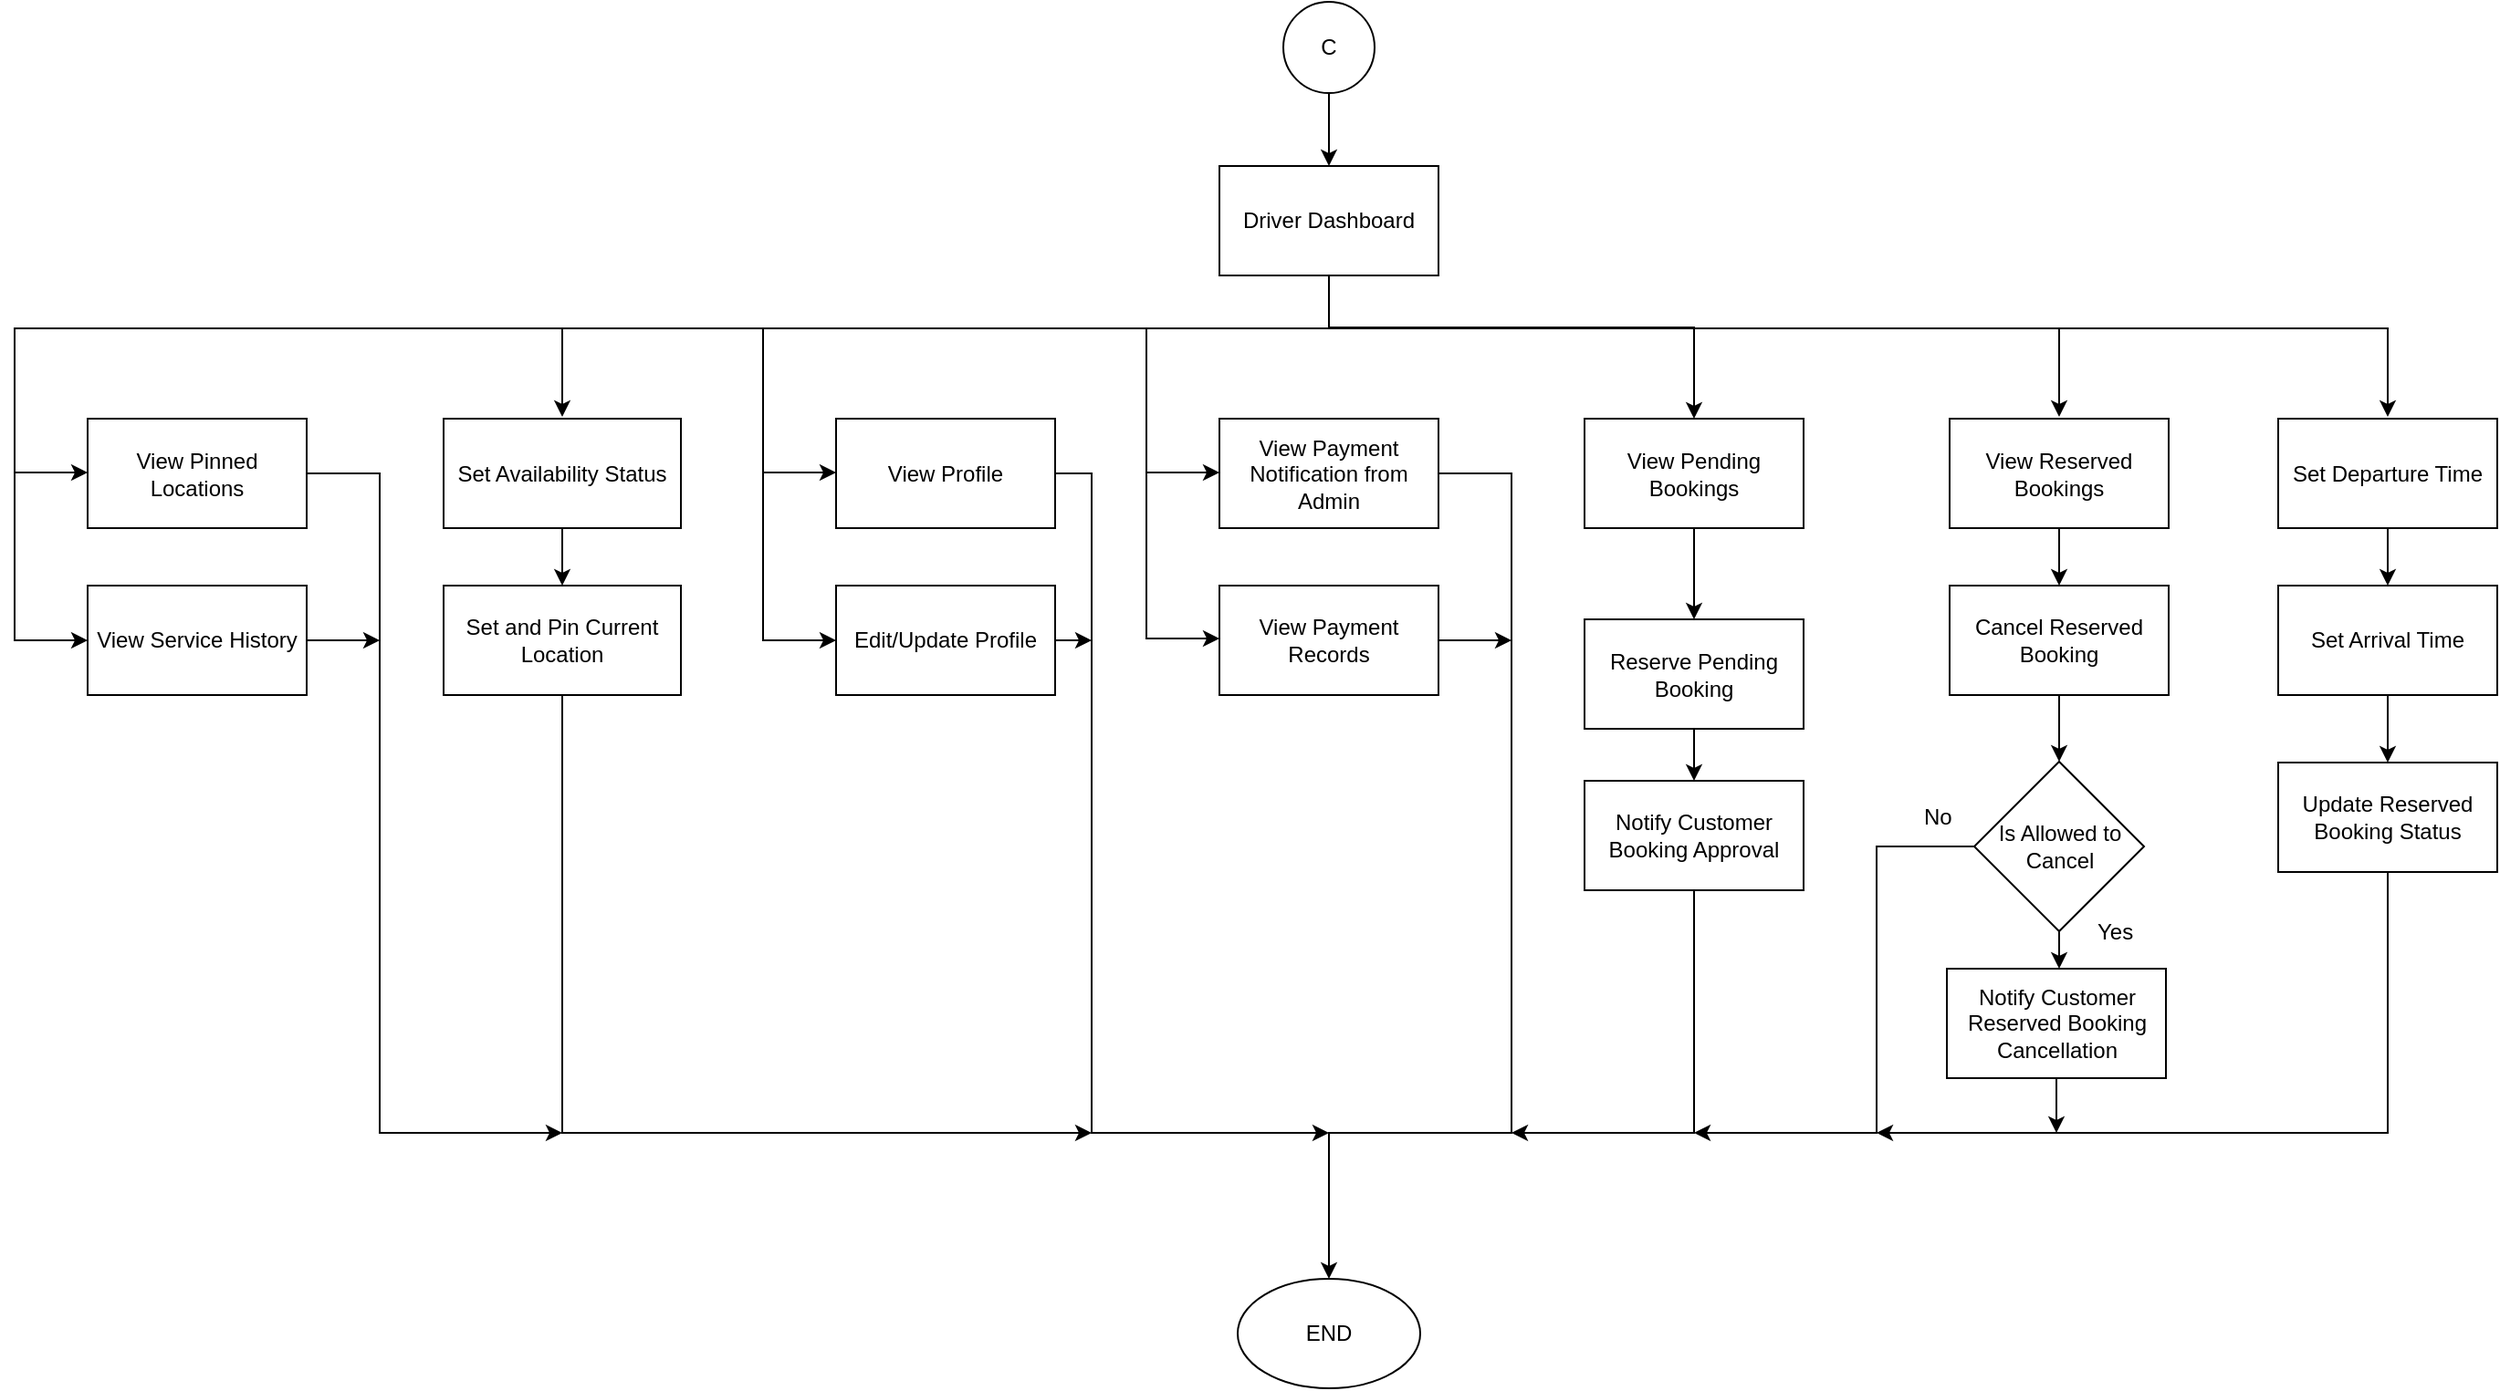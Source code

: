 <mxfile version="10.7.9"><diagram id="ypBNHY9MiMPCjmsanFkr" name="Page-1"><mxGraphModel dx="2062" dy="787" grid="1" gridSize="10" guides="1" tooltips="1" connect="1" arrows="1" fold="1" page="1" pageScale="1" pageWidth="827" pageHeight="1169" math="0" shadow="0"><root><mxCell id="0"/><mxCell id="1" parent="0"/><mxCell id="--jtCsT1lTjo8GyF1GXB-1" style="edgeStyle=orthogonalEdgeStyle;rounded=0;orthogonalLoop=1;jettySize=auto;html=1;" parent="1" edge="1"><mxGeometry relative="1" as="geometry"><mxPoint x="230" y="189" as="sourcePoint"/><mxPoint x="170" y="298" as="targetPoint"/><Array as="points"><mxPoint x="230" y="219"/><mxPoint x="130" y="219"/><mxPoint x="130" y="298"/></Array></mxGeometry></mxCell><mxCell id="--jtCsT1lTjo8GyF1GXB-12" value="" style="edgeStyle=orthogonalEdgeStyle;rounded=0;orthogonalLoop=1;jettySize=auto;html=1;" parent="1" source="--jtCsT1lTjo8GyF1GXB-2" target="--jtCsT1lTjo8GyF1GXB-11" edge="1"><mxGeometry relative="1" as="geometry"><Array as="points"><mxPoint x="230" y="218.5"/><mxPoint x="430" y="218.5"/></Array></mxGeometry></mxCell><mxCell id="--jtCsT1lTjo8GyF1GXB-21" value="" style="edgeStyle=orthogonalEdgeStyle;rounded=0;orthogonalLoop=1;jettySize=auto;html=1;" parent="1" edge="1"><mxGeometry relative="1" as="geometry"><mxPoint x="230" y="189" as="sourcePoint"/><mxPoint x="630" y="267.5" as="targetPoint"/><Array as="points"><mxPoint x="230" y="219"/><mxPoint x="630" y="219"/></Array></mxGeometry></mxCell><mxCell id="--jtCsT1lTjo8GyF1GXB-42" style="edgeStyle=orthogonalEdgeStyle;rounded=0;orthogonalLoop=1;jettySize=auto;html=1;" parent="1" edge="1"><mxGeometry relative="1" as="geometry"><mxPoint x="230" y="189" as="sourcePoint"/><mxPoint x="170" y="389" as="targetPoint"/><Array as="points"><mxPoint x="230" y="219"/><mxPoint x="130" y="219"/><mxPoint x="130" y="389"/></Array></mxGeometry></mxCell><mxCell id="--jtCsT1lTjo8GyF1GXB-50" style="edgeStyle=orthogonalEdgeStyle;rounded=0;orthogonalLoop=1;jettySize=auto;html=1;entryX=0;entryY=0.5;entryDx=0;entryDy=0;" parent="1" target="--jtCsT1lTjo8GyF1GXB-46" edge="1"><mxGeometry relative="1" as="geometry"><mxPoint x="230" y="189" as="sourcePoint"/><mxPoint x="80" y="389" as="targetPoint"/><Array as="points"><mxPoint x="230" y="219"/><mxPoint x="-80" y="219"/><mxPoint x="-80" y="390"/></Array></mxGeometry></mxCell><mxCell id="--jtCsT1lTjo8GyF1GXB-51" style="edgeStyle=orthogonalEdgeStyle;rounded=0;orthogonalLoop=1;jettySize=auto;html=1;" parent="1" edge="1"><mxGeometry relative="1" as="geometry"><mxPoint x="230" y="189" as="sourcePoint"/><mxPoint x="-40" y="298" as="targetPoint"/><Array as="points"><mxPoint x="230" y="219"/><mxPoint x="-80" y="219"/><mxPoint x="-80" y="298"/></Array></mxGeometry></mxCell><mxCell id="--jtCsT1lTjo8GyF1GXB-53" style="edgeStyle=orthogonalEdgeStyle;rounded=0;orthogonalLoop=1;jettySize=auto;html=1;" parent="1" edge="1"><mxGeometry relative="1" as="geometry"><mxPoint x="230" y="189" as="sourcePoint"/><mxPoint x="-190" y="267.5" as="targetPoint"/><Array as="points"><mxPoint x="230" y="219"/><mxPoint x="-190" y="219"/></Array></mxGeometry></mxCell><mxCell id="--jtCsT1lTjo8GyF1GXB-81" value="" style="edgeStyle=orthogonalEdgeStyle;rounded=0;orthogonalLoop=1;jettySize=auto;html=1;" parent="1" edge="1"><mxGeometry relative="1" as="geometry"><mxPoint x="230" y="189" as="sourcePoint"/><mxPoint x="810" y="267.5" as="targetPoint"/><Array as="points"><mxPoint x="230" y="219"/><mxPoint x="810" y="219"/></Array></mxGeometry></mxCell><mxCell id="--jtCsT1lTjo8GyF1GXB-96" style="edgeStyle=orthogonalEdgeStyle;rounded=0;orthogonalLoop=1;jettySize=auto;html=1;" parent="1" edge="1"><mxGeometry relative="1" as="geometry"><mxPoint x="230" y="189" as="sourcePoint"/><mxPoint x="-450" y="298" as="targetPoint"/><Array as="points"><mxPoint x="230" y="219"/><mxPoint x="-490" y="219"/><mxPoint x="-490" y="298"/></Array></mxGeometry></mxCell><mxCell id="--jtCsT1lTjo8GyF1GXB-97" style="edgeStyle=orthogonalEdgeStyle;rounded=0;orthogonalLoop=1;jettySize=auto;html=1;entryX=0;entryY=0.5;entryDx=0;entryDy=0;" parent="1" target="--jtCsT1lTjo8GyF1GXB-94" edge="1"><mxGeometry relative="1" as="geometry"><mxPoint x="230" y="189" as="sourcePoint"/><mxPoint x="-414" y="389" as="targetPoint"/><Array as="points"><mxPoint x="230" y="219"/><mxPoint x="-490" y="219"/><mxPoint x="-490" y="390"/></Array></mxGeometry></mxCell><mxCell id="--jtCsT1lTjo8GyF1GXB-2" value="Driver Dashboard&lt;br&gt;" style="rounded=0;whiteSpace=wrap;html=1;fontFamily=Helvetica;fontSize=12;fontColor=#000000;align=center;strokeColor=#000000;fillColor=#ffffff;" parent="1" vertex="1"><mxGeometry x="170" y="130" width="120" height="60" as="geometry"/></mxCell><mxCell id="--jtCsT1lTjo8GyF1GXB-83" value="" style="edgeStyle=orthogonalEdgeStyle;rounded=0;orthogonalLoop=1;jettySize=auto;html=1;" parent="1" source="--jtCsT1lTjo8GyF1GXB-80" target="--jtCsT1lTjo8GyF1GXB-82" edge="1"><mxGeometry relative="1" as="geometry"/></mxCell><mxCell id="--jtCsT1lTjo8GyF1GXB-80" value="Set Departure Time" style="rounded=0;whiteSpace=wrap;html=1;fontFamily=Helvetica;fontSize=12;fontColor=#000000;align=center;strokeColor=#000000;fillColor=#ffffff;" parent="1" vertex="1"><mxGeometry x="750" y="268.5" width="120" height="60" as="geometry"/></mxCell><mxCell id="--jtCsT1lTjo8GyF1GXB-87" style="edgeStyle=orthogonalEdgeStyle;rounded=0;orthogonalLoop=1;jettySize=auto;html=1;" parent="1" source="--jtCsT1lTjo8GyF1GXB-82" target="--jtCsT1lTjo8GyF1GXB-86" edge="1"><mxGeometry relative="1" as="geometry"/></mxCell><mxCell id="--jtCsT1lTjo8GyF1GXB-82" value="Set Arrival Time" style="rounded=0;whiteSpace=wrap;html=1;fontFamily=Helvetica;fontSize=12;fontColor=#000000;align=center;strokeColor=#000000;fillColor=#ffffff;" parent="1" vertex="1"><mxGeometry x="750" y="360" width="120" height="60" as="geometry"/></mxCell><mxCell id="2QxIjbcPcum80tm67Zeu-7" style="edgeStyle=orthogonalEdgeStyle;rounded=0;orthogonalLoop=1;jettySize=auto;html=1;" edge="1" parent="1" source="--jtCsT1lTjo8GyF1GXB-60"><mxGeometry relative="1" as="geometry"><mxPoint x="-190" y="660" as="targetPoint"/><Array as="points"><mxPoint x="-290" y="299"/><mxPoint x="-290" y="660"/></Array></mxGeometry></mxCell><mxCell id="--jtCsT1lTjo8GyF1GXB-60" value="View Pinned Locations" style="rounded=0;whiteSpace=wrap;html=1;fontFamily=Helvetica;fontSize=12;fontColor=#000000;align=center;strokeColor=#000000;fillColor=#ffffff;" parent="1" vertex="1"><mxGeometry x="-450" y="268.5" width="120" height="60" as="geometry"/></mxCell><mxCell id="2QxIjbcPcum80tm67Zeu-8" style="edgeStyle=orthogonalEdgeStyle;rounded=0;orthogonalLoop=1;jettySize=auto;html=1;" edge="1" parent="1" source="--jtCsT1lTjo8GyF1GXB-94"><mxGeometry relative="1" as="geometry"><mxPoint x="-290" y="390" as="targetPoint"/></mxGeometry></mxCell><mxCell id="--jtCsT1lTjo8GyF1GXB-94" value="View Service History" style="rounded=0;whiteSpace=wrap;html=1;fontFamily=Helvetica;fontSize=12;fontColor=#000000;align=center;strokeColor=#000000;fillColor=#ffffff;" parent="1" vertex="1"><mxGeometry x="-450" y="360" width="120" height="60" as="geometry"/></mxCell><mxCell id="2QxIjbcPcum80tm67Zeu-3" style="edgeStyle=orthogonalEdgeStyle;rounded=0;orthogonalLoop=1;jettySize=auto;html=1;" edge="1" parent="1" source="--jtCsT1lTjo8GyF1GXB-44"><mxGeometry relative="1" as="geometry"><mxPoint x="230" y="660" as="targetPoint"/><Array as="points"><mxPoint x="100" y="299"/><mxPoint x="100" y="660"/></Array></mxGeometry></mxCell><mxCell id="--jtCsT1lTjo8GyF1GXB-44" value="View Profile" style="rounded=0;whiteSpace=wrap;html=1;fontFamily=Helvetica;fontSize=12;fontColor=#000000;align=center;strokeColor=#000000;fillColor=#ffffff;" parent="1" vertex="1"><mxGeometry x="-40" y="268.5" width="120" height="60" as="geometry"/></mxCell><mxCell id="2QxIjbcPcum80tm67Zeu-6" style="edgeStyle=orthogonalEdgeStyle;rounded=0;orthogonalLoop=1;jettySize=auto;html=1;" edge="1" parent="1" source="--jtCsT1lTjo8GyF1GXB-46"><mxGeometry relative="1" as="geometry"><mxPoint x="100" y="390" as="targetPoint"/></mxGeometry></mxCell><mxCell id="--jtCsT1lTjo8GyF1GXB-46" value="Edit/Update Profile" style="rounded=0;whiteSpace=wrap;html=1;fontFamily=Helvetica;fontSize=12;fontColor=#000000;align=center;strokeColor=#000000;fillColor=#ffffff;" parent="1" vertex="1"><mxGeometry x="-40" y="360" width="120" height="60" as="geometry"/></mxCell><mxCell id="--jtCsT1lTjo8GyF1GXB-23" value="" style="edgeStyle=orthogonalEdgeStyle;rounded=0;orthogonalLoop=1;jettySize=auto;html=1;" parent="1" source="--jtCsT1lTjo8GyF1GXB-20" target="--jtCsT1lTjo8GyF1GXB-22" edge="1"><mxGeometry relative="1" as="geometry"/></mxCell><mxCell id="--jtCsT1lTjo8GyF1GXB-20" value="View Reserved Bookings&lt;br&gt;" style="rounded=0;whiteSpace=wrap;html=1;fontFamily=Helvetica;fontSize=12;fontColor=#000000;align=center;strokeColor=#000000;fillColor=#ffffff;" parent="1" vertex="1"><mxGeometry x="570" y="268.5" width="120" height="60" as="geometry"/></mxCell><mxCell id="--jtCsT1lTjo8GyF1GXB-31" style="edgeStyle=orthogonalEdgeStyle;rounded=0;orthogonalLoop=1;jettySize=auto;html=1;entryX=0.5;entryY=0;entryDx=0;entryDy=0;" parent="1" source="--jtCsT1lTjo8GyF1GXB-22" target="--jtCsT1lTjo8GyF1GXB-26" edge="1"><mxGeometry relative="1" as="geometry"/></mxCell><mxCell id="--jtCsT1lTjo8GyF1GXB-22" value="Cancel Reserved Booking&lt;br&gt;" style="rounded=0;whiteSpace=wrap;html=1;fontFamily=Helvetica;fontSize=12;fontColor=#000000;align=center;strokeColor=#000000;fillColor=#ffffff;" parent="1" vertex="1"><mxGeometry x="570" y="360" width="120" height="60" as="geometry"/></mxCell><mxCell id="2QxIjbcPcum80tm67Zeu-17" style="edgeStyle=orthogonalEdgeStyle;rounded=0;orthogonalLoop=1;jettySize=auto;html=1;" edge="1" parent="1" source="--jtCsT1lTjo8GyF1GXB-24"><mxGeometry relative="1" as="geometry"><mxPoint x="628.5" y="660" as="targetPoint"/></mxGeometry></mxCell><mxCell id="--jtCsT1lTjo8GyF1GXB-24" value="Notify Customer Reserved Booking Cancellation&lt;br&gt;" style="whiteSpace=wrap;html=1;aspect=fixed;fontFamily=Helvetica;fontSize=12;fontColor=#000000;align=center;strokeColor=#000000;fillColor=#ffffff;" parent="1" vertex="1"><mxGeometry x="568.5" y="570" width="120" height="60" as="geometry"/></mxCell><mxCell id="--jtCsT1lTjo8GyF1GXB-14" value="" style="edgeStyle=orthogonalEdgeStyle;rounded=0;orthogonalLoop=1;jettySize=auto;html=1;" parent="1" source="--jtCsT1lTjo8GyF1GXB-11" target="--jtCsT1lTjo8GyF1GXB-13" edge="1"><mxGeometry relative="1" as="geometry"/></mxCell><mxCell id="--jtCsT1lTjo8GyF1GXB-11" value="View Pending Bookings&lt;br&gt;" style="rounded=0;whiteSpace=wrap;html=1;fontFamily=Helvetica;fontSize=12;fontColor=#000000;align=center;strokeColor=#000000;fillColor=#ffffff;" parent="1" vertex="1"><mxGeometry x="370" y="268.5" width="120" height="60" as="geometry"/></mxCell><mxCell id="--jtCsT1lTjo8GyF1GXB-16" value="" style="edgeStyle=orthogonalEdgeStyle;rounded=0;orthogonalLoop=1;jettySize=auto;html=1;" parent="1" source="--jtCsT1lTjo8GyF1GXB-13" target="--jtCsT1lTjo8GyF1GXB-15" edge="1"><mxGeometry relative="1" as="geometry"/></mxCell><mxCell id="--jtCsT1lTjo8GyF1GXB-13" value="Reserve Pending Booking&lt;br&gt;" style="rounded=0;whiteSpace=wrap;html=1;fontFamily=Helvetica;fontSize=12;fontColor=#000000;align=center;strokeColor=#000000;fillColor=#ffffff;" parent="1" vertex="1"><mxGeometry x="370" y="378.5" width="120" height="60" as="geometry"/></mxCell><mxCell id="2QxIjbcPcum80tm67Zeu-9" style="edgeStyle=orthogonalEdgeStyle;rounded=0;orthogonalLoop=1;jettySize=auto;html=1;" edge="1" parent="1" source="--jtCsT1lTjo8GyF1GXB-15"><mxGeometry relative="1" as="geometry"><mxPoint x="330" y="660" as="targetPoint"/><Array as="points"><mxPoint x="430" y="660"/></Array></mxGeometry></mxCell><mxCell id="--jtCsT1lTjo8GyF1GXB-15" value="Notify Customer Booking Approval&lt;br&gt;" style="rounded=0;whiteSpace=wrap;html=1;fontFamily=Helvetica;fontSize=12;fontColor=#000000;align=center;strokeColor=#000000;fillColor=#ffffff;" parent="1" vertex="1"><mxGeometry x="370" y="467" width="120" height="60" as="geometry"/></mxCell><mxCell id="2QxIjbcPcum80tm67Zeu-14" style="edgeStyle=orthogonalEdgeStyle;rounded=0;orthogonalLoop=1;jettySize=auto;html=1;entryX=0.5;entryY=0;entryDx=0;entryDy=0;" edge="1" parent="1" source="--jtCsT1lTjo8GyF1GXB-3" target="--jtCsT1lTjo8GyF1GXB-65"><mxGeometry relative="1" as="geometry"><Array as="points"><mxPoint x="330" y="299"/><mxPoint x="330" y="660"/><mxPoint x="230" y="660"/></Array></mxGeometry></mxCell><mxCell id="--jtCsT1lTjo8GyF1GXB-3" value="View Payment Notification from Admin" style="rounded=0;whiteSpace=wrap;html=1;fontFamily=Helvetica;fontSize=12;fontColor=#000000;align=center;strokeColor=#000000;fillColor=#ffffff;" parent="1" vertex="1"><mxGeometry x="170" y="268.5" width="120" height="60" as="geometry"/></mxCell><mxCell id="2QxIjbcPcum80tm67Zeu-13" style="edgeStyle=orthogonalEdgeStyle;rounded=0;orthogonalLoop=1;jettySize=auto;html=1;" edge="1" parent="1" source="--jtCsT1lTjo8GyF1GXB-40"><mxGeometry relative="1" as="geometry"><mxPoint x="330" y="390" as="targetPoint"/></mxGeometry></mxCell><mxCell id="--jtCsT1lTjo8GyF1GXB-40" value="View Payment Records" style="rounded=0;whiteSpace=wrap;html=1;fontFamily=Helvetica;fontSize=12;fontColor=#000000;align=center;strokeColor=#000000;fillColor=#ffffff;" parent="1" vertex="1"><mxGeometry x="170" y="360" width="120" height="60" as="geometry"/></mxCell><mxCell id="--jtCsT1lTjo8GyF1GXB-55" value="" style="edgeStyle=orthogonalEdgeStyle;rounded=0;orthogonalLoop=1;jettySize=auto;html=1;" parent="1" source="--jtCsT1lTjo8GyF1GXB-5" target="--jtCsT1lTjo8GyF1GXB-54" edge="1"><mxGeometry relative="1" as="geometry"/></mxCell><mxCell id="--jtCsT1lTjo8GyF1GXB-5" value="Set Availability Status" style="rounded=0;whiteSpace=wrap;html=1;fontFamily=Helvetica;fontSize=12;fontColor=#000000;align=center;strokeColor=#000000;fillColor=#ffffff;" parent="1" vertex="1"><mxGeometry x="-255" y="268.5" width="130" height="60" as="geometry"/></mxCell><mxCell id="2QxIjbcPcum80tm67Zeu-5" style="edgeStyle=orthogonalEdgeStyle;rounded=0;orthogonalLoop=1;jettySize=auto;html=1;" edge="1" parent="1" source="--jtCsT1lTjo8GyF1GXB-54"><mxGeometry relative="1" as="geometry"><mxPoint x="100" y="660" as="targetPoint"/><Array as="points"><mxPoint x="-190" y="660"/></Array></mxGeometry></mxCell><mxCell id="--jtCsT1lTjo8GyF1GXB-54" value="Set and Pin Current Location" style="rounded=0;whiteSpace=wrap;html=1;fontFamily=Helvetica;fontSize=12;fontColor=#000000;align=center;strokeColor=#000000;fillColor=#ffffff;" parent="1" vertex="1"><mxGeometry x="-255" y="360" width="130" height="60" as="geometry"/></mxCell><mxCell id="--jtCsT1lTjo8GyF1GXB-10" style="edgeStyle=orthogonalEdgeStyle;rounded=0;orthogonalLoop=1;jettySize=auto;html=1;" parent="1" source="--jtCsT1lTjo8GyF1GXB-9" target="--jtCsT1lTjo8GyF1GXB-2" edge="1"><mxGeometry relative="1" as="geometry"/></mxCell><mxCell id="--jtCsT1lTjo8GyF1GXB-9" value="C" style="ellipse;whiteSpace=wrap;html=1;aspect=fixed;" parent="1" vertex="1"><mxGeometry x="205" y="40" width="50" height="50" as="geometry"/></mxCell><mxCell id="--jtCsT1lTjo8GyF1GXB-74" style="edgeStyle=orthogonalEdgeStyle;rounded=0;orthogonalLoop=1;jettySize=auto;html=1;" parent="1" source="--jtCsT1lTjo8GyF1GXB-26" target="--jtCsT1lTjo8GyF1GXB-24" edge="1"><mxGeometry relative="1" as="geometry"><Array as="points"><mxPoint x="629" y="580"/><mxPoint x="629" y="580"/></Array></mxGeometry></mxCell><mxCell id="2QxIjbcPcum80tm67Zeu-15" style="edgeStyle=orthogonalEdgeStyle;rounded=0;orthogonalLoop=1;jettySize=auto;html=1;" edge="1" parent="1" source="--jtCsT1lTjo8GyF1GXB-26"><mxGeometry relative="1" as="geometry"><mxPoint x="430" y="660" as="targetPoint"/><Array as="points"><mxPoint x="530" y="503"/><mxPoint x="530" y="660"/></Array></mxGeometry></mxCell><mxCell id="--jtCsT1lTjo8GyF1GXB-26" value="Is Allowed to Cancel" style="rhombus;whiteSpace=wrap;html=1;" parent="1" vertex="1"><mxGeometry x="583.5" y="456.5" width="93" height="93" as="geometry"/></mxCell><mxCell id="--jtCsT1lTjo8GyF1GXB-29" value="No" style="text;html=1;resizable=0;points=[];autosize=1;align=left;verticalAlign=top;spacingTop=-4;" parent="1" vertex="1"><mxGeometry x="553.5" y="477" width="30" height="20" as="geometry"/></mxCell><mxCell id="--jtCsT1lTjo8GyF1GXB-30" value="Yes" style="text;html=1;resizable=0;points=[];autosize=1;align=left;verticalAlign=top;spacingTop=-4;" parent="1" vertex="1"><mxGeometry x="648.5" y="539.5" width="40" height="20" as="geometry"/></mxCell><mxCell id="--jtCsT1lTjo8GyF1GXB-65" value="END" style="ellipse;whiteSpace=wrap;html=1;" parent="1" vertex="1"><mxGeometry x="180" y="740" width="100" height="60" as="geometry"/></mxCell><mxCell id="2QxIjbcPcum80tm67Zeu-16" style="edgeStyle=orthogonalEdgeStyle;rounded=0;orthogonalLoop=1;jettySize=auto;html=1;" edge="1" parent="1" source="--jtCsT1lTjo8GyF1GXB-86"><mxGeometry relative="1" as="geometry"><mxPoint x="530" y="660" as="targetPoint"/><Array as="points"><mxPoint x="810" y="660"/></Array></mxGeometry></mxCell><mxCell id="--jtCsT1lTjo8GyF1GXB-86" value="Update Reserved Booking Status" style="rounded=0;whiteSpace=wrap;html=1;" parent="1" vertex="1"><mxGeometry x="750" y="457" width="120" height="60" as="geometry"/></mxCell></root></mxGraphModel></diagram></mxfile>